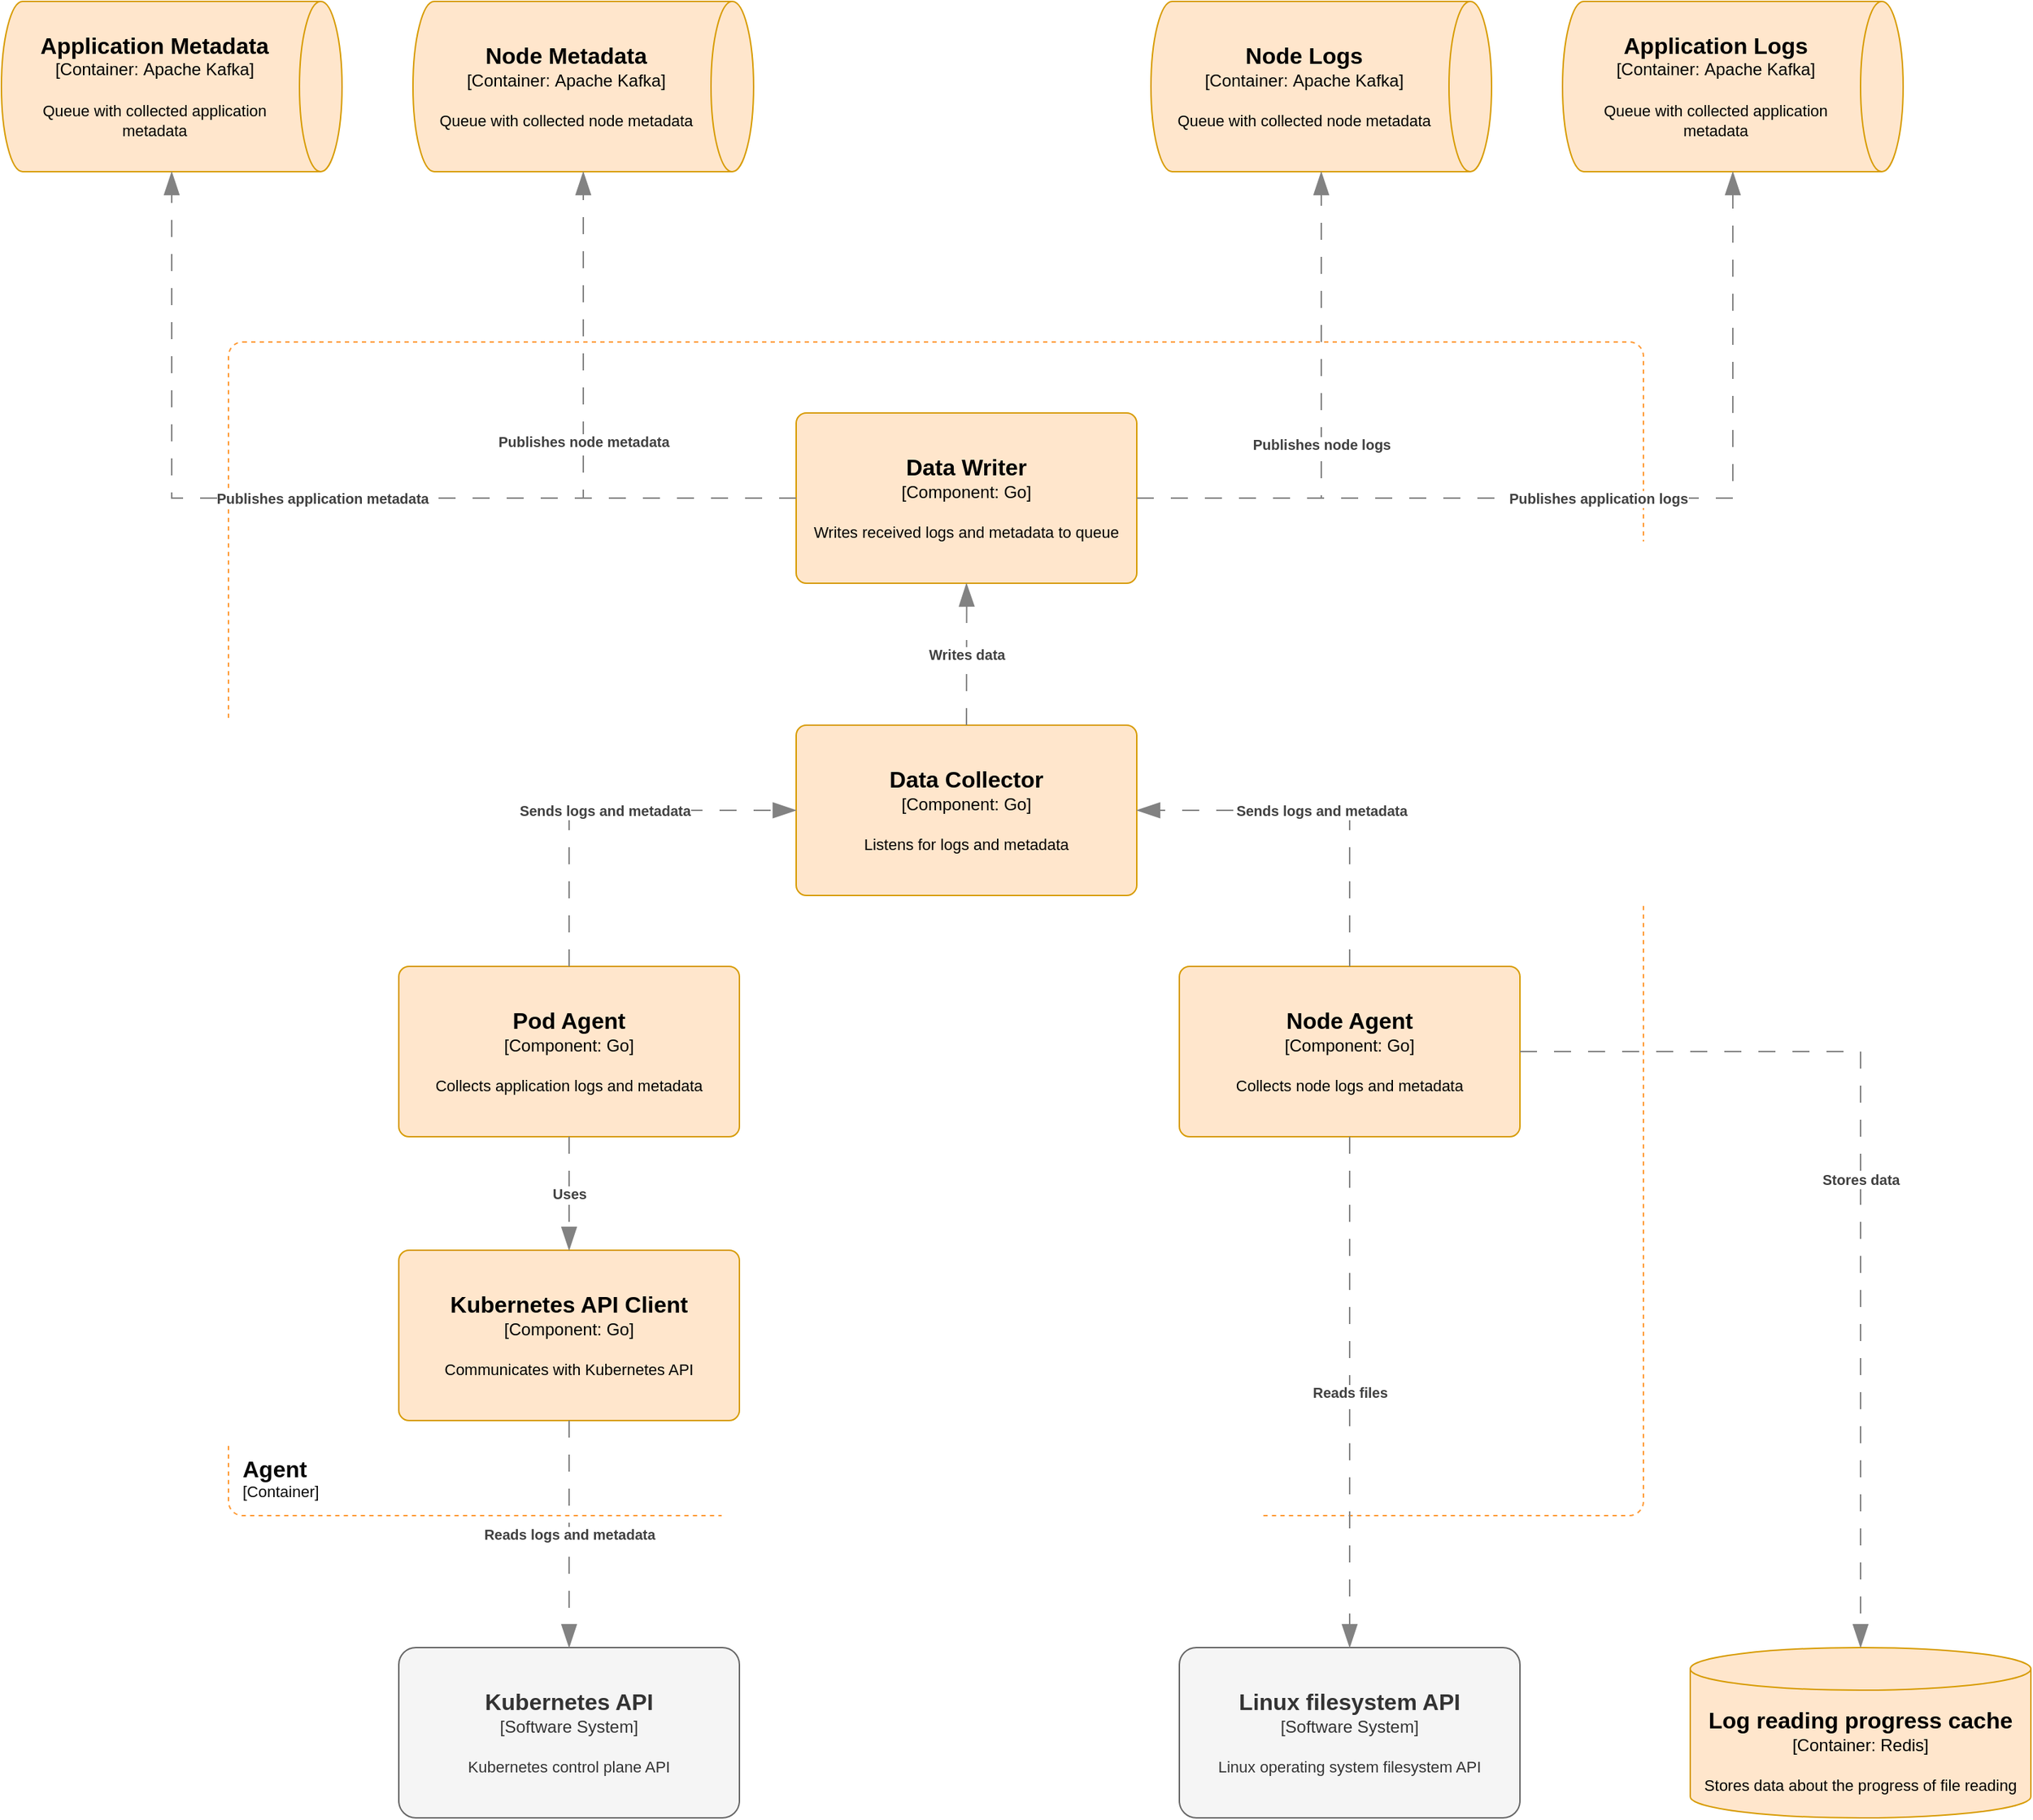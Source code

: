 <mxfile version="25.0.1">
  <diagram name="Page-1" id="PtCH_KIl5GSq2Rk0nF7b">
    <mxGraphModel dx="4165" dy="375" grid="1" gridSize="10" guides="1" tooltips="1" connect="1" arrows="1" fold="1" page="1" pageScale="1" pageWidth="850" pageHeight="1100" math="0" shadow="0">
      <root>
        <mxCell id="0" />
        <mxCell id="1" parent="0" />
        <object placeholders="1" c4Name="Pod Agent" c4Type="Component" c4Technology="Go" c4Description="Collects application logs and metadata" label="&lt;font style=&quot;font-size: 16px&quot;&gt;&lt;b&gt;%c4Name%&lt;/b&gt;&lt;/font&gt;&lt;div&gt;[%c4Type%: %c4Technology%]&lt;/div&gt;&lt;br&gt;&lt;div&gt;&lt;font style=&quot;font-size: 11px&quot;&gt;%c4Description%&lt;/font&gt;&lt;/div&gt;" id="3nTUWXC5oRUfeAMqLj_C-2">
          <mxCell style="rounded=1;whiteSpace=wrap;html=1;labelBackgroundColor=none;fillColor=#ffe6cc;align=center;arcSize=6;strokeColor=#d79b00;metaEdit=1;resizable=0;points=[[0.25,0,0],[0.5,0,0],[0.75,0,0],[1,0.25,0],[1,0.5,0],[1,0.75,0],[0.75,1,0],[0.5,1,0],[0.25,1,0],[0,0.75,0],[0,0.5,0],[0,0.25,0]];" parent="1" vertex="1">
            <mxGeometry x="-1080" y="2500" width="240" height="120" as="geometry" />
          </mxCell>
        </object>
        <object placeholders="1" c4Name="Data Collector" c4Type="Component" c4Technology="Go" c4Description="Listens for logs and metadata" label="&lt;font style=&quot;font-size: 16px&quot;&gt;&lt;b&gt;%c4Name%&lt;/b&gt;&lt;/font&gt;&lt;div&gt;[%c4Type%: %c4Technology%]&lt;/div&gt;&lt;br&gt;&lt;div&gt;&lt;font style=&quot;font-size: 11px&quot;&gt;%c4Description%&lt;/font&gt;&lt;/div&gt;" id="3nTUWXC5oRUfeAMqLj_C-3">
          <mxCell style="rounded=1;whiteSpace=wrap;html=1;labelBackgroundColor=none;fillColor=#ffe6cc;align=center;arcSize=6;strokeColor=#d79b00;metaEdit=1;resizable=0;points=[[0.25,0,0],[0.5,0,0],[0.75,0,0],[1,0.25,0],[1,0.5,0],[1,0.75,0],[0.75,1,0],[0.5,1,0],[0.25,1,0],[0,0.75,0],[0,0.5,0],[0,0.25,0]];" parent="1" vertex="1">
            <mxGeometry x="-800" y="2330" width="240" height="120" as="geometry" />
          </mxCell>
        </object>
        <object placeholders="1" c4Name="Node Metadata" c4Type="Container" c4Technology="Apache Kafka" c4Description="Queue with collected node metadata" label="&lt;font style=&quot;font-size: 16px&quot;&gt;&lt;b&gt;%c4Name%&lt;/b&gt;&lt;/font&gt;&lt;div&gt;[%c4Type%:&amp;nbsp;%c4Technology%]&lt;/div&gt;&lt;br&gt;&lt;div&gt;&lt;font style=&quot;font-size: 11px&quot;&gt;&lt;font&gt;%c4Description%&lt;/font&gt;&lt;/font&gt;&lt;/div&gt;" id="3nTUWXC5oRUfeAMqLj_C-4">
          <mxCell style="shape=cylinder3;size=15;direction=south;whiteSpace=wrap;html=1;boundedLbl=1;rounded=0;labelBackgroundColor=none;fontSize=12;align=center;metaEdit=1;points=[[0.5,0,0],[1,0.25,0],[1,0.5,0],[1,0.75,0],[0.5,1,0],[0,0.75,0],[0,0.5,0],[0,0.25,0]];resizable=0;fillColor=#ffe6cc;strokeColor=#d79b00;" parent="1" vertex="1">
            <mxGeometry x="-1070" y="1820" width="240" height="120" as="geometry" />
          </mxCell>
        </object>
        <object placeholders="1" c4Name="Agent" c4Type="SystemScopeBoundary" c4Application="Container" label="&lt;font style=&quot;font-size: 16px&quot;&gt;&lt;b&gt;&lt;div style=&quot;text-align: left&quot;&gt;%c4Name%&lt;/div&gt;&lt;/b&gt;&lt;/font&gt;&lt;div style=&quot;text-align: left&quot;&gt;[%c4Application%]&lt;/div&gt;" id="3nTUWXC5oRUfeAMqLj_C-5">
          <mxCell style="rounded=1;fontSize=11;whiteSpace=wrap;html=1;dashed=1;arcSize=20;fillColor=none;strokeColor=#FF9933;labelBackgroundColor=none;align=left;verticalAlign=bottom;labelBorderColor=none;spacingTop=0;spacing=10;metaEdit=1;rotatable=0;perimeter=rectanglePerimeter;labelPadding=0;allowArrows=0;connectable=0;expand=0;recursiveResize=0;editable=1;pointerEvents=0;absoluteArcSize=1;points=[[0.25,0,0],[0.5,0,0],[0.75,0,0],[1,0.25,0],[1,0.5,0],[1,0.75,0],[0.75,1,0],[0.5,1,0],[0.25,1,0],[0,0.75,0],[0,0.5,0],[0,0.25,0]];fontColor=#080808;" parent="1" vertex="1">
            <mxGeometry x="-1200" y="2060" width="997" height="827" as="geometry" />
          </mxCell>
        </object>
        <object placeholders="1" c4Name="Application Metadata" c4Type="Container" c4Technology="Apache Kafka" c4Description="Queue with collected application metadata" label="&lt;font style=&quot;font-size: 16px&quot;&gt;&lt;b&gt;%c4Name%&lt;/b&gt;&lt;/font&gt;&lt;div&gt;[%c4Type%:&amp;nbsp;%c4Technology%]&lt;/div&gt;&lt;br&gt;&lt;div&gt;&lt;font style=&quot;font-size: 11px&quot;&gt;&lt;font&gt;%c4Description%&lt;/font&gt;&lt;/font&gt;&lt;/div&gt;" id="3nTUWXC5oRUfeAMqLj_C-6">
          <mxCell style="shape=cylinder3;size=15;direction=south;whiteSpace=wrap;html=1;boundedLbl=1;rounded=0;labelBackgroundColor=none;fillColor=#ffe6cc;fontSize=12;align=center;strokeColor=#d79b00;metaEdit=1;points=[[0.5,0,0],[1,0.25,0],[1,0.5,0],[1,0.75,0],[0.5,1,0],[0,0.75,0],[0,0.5,0],[0,0.25,0]];resizable=0;" parent="1" vertex="1">
            <mxGeometry x="-1360" y="1820" width="240" height="120" as="geometry" />
          </mxCell>
        </object>
        <object placeholders="1" c4Name="Kubernetes API Client" c4Type="Component" c4Technology="Go" c4Description="Communicates with Kubernetes API" label="&lt;font style=&quot;font-size: 16px&quot;&gt;&lt;b&gt;%c4Name%&lt;/b&gt;&lt;/font&gt;&lt;div&gt;[%c4Type%: %c4Technology%]&lt;/div&gt;&lt;br&gt;&lt;div&gt;&lt;font style=&quot;font-size: 11px&quot;&gt;%c4Description%&lt;/font&gt;&lt;/div&gt;" id="3nTUWXC5oRUfeAMqLj_C-8">
          <mxCell style="rounded=1;whiteSpace=wrap;html=1;labelBackgroundColor=none;fillColor=#ffe6cc;align=center;arcSize=6;strokeColor=#d79b00;metaEdit=1;resizable=0;points=[[0.25,0,0],[0.5,0,0],[0.75,0,0],[1,0.25,0],[1,0.5,0],[1,0.75,0],[0.75,1,0],[0.5,1,0],[0.25,1,0],[0,0.75,0],[0,0.5,0],[0,0.25,0]];" parent="1" vertex="1">
            <mxGeometry x="-1080" y="2700" width="240" height="120" as="geometry" />
          </mxCell>
        </object>
        <object placeholders="1" c4Name="Log reading progress cache" c4Type="Container" c4Technology="Redis" c4Description="Stores data about the progress of file reading" label="&lt;font style=&quot;font-size: 16px&quot;&gt;&lt;b&gt;%c4Name%&lt;/b&gt;&lt;/font&gt;&lt;div&gt;[%c4Type%:&amp;nbsp;%c4Technology%]&lt;/div&gt;&lt;br&gt;&lt;div&gt;&lt;font style=&quot;font-size: 11px&quot;&gt;&lt;font&gt;%c4Description%&lt;/font&gt;&lt;/font&gt;&lt;/div&gt;" id="3nTUWXC5oRUfeAMqLj_C-9">
          <mxCell style="shape=cylinder3;size=15;whiteSpace=wrap;html=1;boundedLbl=1;rounded=0;labelBackgroundColor=none;fillColor=#ffe6cc;fontSize=12;align=center;strokeColor=#d79b00;metaEdit=1;points=[[0.5,0,0],[1,0.25,0],[1,0.5,0],[1,0.75,0],[0.5,1,0],[0,0.75,0],[0,0.5,0],[0,0.25,0]];resizable=0;" parent="1" vertex="1">
            <mxGeometry x="-170" y="2980" width="240" height="120" as="geometry" />
          </mxCell>
        </object>
        <object placeholders="1" c4Name="Kubernetes API" c4Type="Software System" c4Description="Kubernetes control plane API" label="&lt;font style=&quot;font-size: 16px&quot;&gt;&lt;b&gt;%c4Name%&lt;/b&gt;&lt;/font&gt;&lt;div&gt;[%c4Type%]&lt;/div&gt;&lt;br&gt;&lt;div&gt;&lt;font style=&quot;font-size: 11px&quot;&gt;&lt;font&gt;%c4Description%&lt;/font&gt;&lt;/font&gt;&lt;/div&gt;" id="3nTUWXC5oRUfeAMqLj_C-10">
          <mxCell style="rounded=1;whiteSpace=wrap;html=1;labelBackgroundColor=none;fillColor=#f5f5f5;fontColor=#333333;align=center;arcSize=10;strokeColor=#666666;metaEdit=1;resizable=0;points=[[0.25,0,0],[0.5,0,0],[0.75,0,0],[1,0.25,0],[1,0.5,0],[1,0.75,0],[0.75,1,0],[0.5,1,0],[0.25,1,0],[0,0.75,0],[0,0.5,0],[0,0.25,0]];" parent="1" vertex="1">
            <mxGeometry x="-1080" y="2980" width="240" height="120" as="geometry" />
          </mxCell>
        </object>
        <object placeholders="1" c4Name="Linux filesystem API" c4Type="Software System" c4Description="Linux operating system filesystem API" label="&lt;font style=&quot;font-size: 16px&quot;&gt;&lt;b&gt;%c4Name%&lt;/b&gt;&lt;/font&gt;&lt;div&gt;[%c4Type%]&lt;/div&gt;&lt;br&gt;&lt;div&gt;&lt;font style=&quot;font-size: 11px&quot;&gt;&lt;font&gt;%c4Description%&lt;/font&gt;&lt;/font&gt;&lt;/div&gt;" id="3nTUWXC5oRUfeAMqLj_C-11">
          <mxCell style="rounded=1;whiteSpace=wrap;html=1;labelBackgroundColor=none;fillColor=#f5f5f5;align=center;arcSize=10;strokeColor=#666666;metaEdit=1;resizable=0;points=[[0.25,0,0],[0.5,0,0],[0.75,0,0],[1,0.25,0],[1,0.5,0],[1,0.75,0],[0.75,1,0],[0.5,1,0],[0.25,1,0],[0,0.75,0],[0,0.5,0],[0,0.25,0]];fontColor=#333333;" parent="1" vertex="1">
            <mxGeometry x="-530" y="2980" width="240" height="120" as="geometry" />
          </mxCell>
        </object>
        <object placeholders="1" c4Name="Node Agent" c4Type="Component" c4Technology="Go" c4Description="Collects node logs and metadata" label="&lt;font style=&quot;font-size: 16px&quot;&gt;&lt;b&gt;%c4Name%&lt;/b&gt;&lt;/font&gt;&lt;div&gt;[%c4Type%: %c4Technology%]&lt;/div&gt;&lt;br&gt;&lt;div&gt;&lt;font style=&quot;font-size: 11px&quot;&gt;%c4Description%&lt;/font&gt;&lt;/div&gt;" id="3nTUWXC5oRUfeAMqLj_C-13">
          <mxCell style="rounded=1;whiteSpace=wrap;html=1;labelBackgroundColor=none;fillColor=#ffe6cc;align=center;arcSize=6;strokeColor=#d79b00;metaEdit=1;resizable=0;points=[[0.25,0,0],[0.5,0,0],[0.75,0,0],[1,0.25,0],[1,0.5,0],[1,0.75,0],[0.75,1,0],[0.5,1,0],[0.25,1,0],[0,0.75,0],[0,0.5,0],[0,0.25,0]];" parent="1" vertex="1">
            <mxGeometry x="-530" y="2500" width="240" height="120" as="geometry" />
          </mxCell>
        </object>
        <object placeholders="1" c4Name="Application Logs" c4Type="Container" c4Technology="Apache Kafka" c4Description="Queue with collected application metadata" label="&lt;font style=&quot;font-size: 16px&quot;&gt;&lt;b&gt;%c4Name%&lt;/b&gt;&lt;/font&gt;&lt;div&gt;[%c4Type%:&amp;nbsp;%c4Technology%]&lt;/div&gt;&lt;br&gt;&lt;div&gt;&lt;font style=&quot;font-size: 11px&quot;&gt;&lt;font&gt;%c4Description%&lt;/font&gt;&lt;/font&gt;&lt;/div&gt;" id="3nTUWXC5oRUfeAMqLj_C-14">
          <mxCell style="shape=cylinder3;size=15;direction=south;whiteSpace=wrap;html=1;boundedLbl=1;rounded=0;labelBackgroundColor=none;fontSize=12;align=center;metaEdit=1;points=[[0.5,0,0],[1,0.25,0],[1,0.5,0],[1,0.75,0],[0.5,1,0],[0,0.75,0],[0,0.5,0],[0,0.25,0]];resizable=0;fillColor=#ffe6cc;strokeColor=#d79b00;" parent="1" vertex="1">
            <mxGeometry x="-260" y="1820" width="240" height="120" as="geometry" />
          </mxCell>
        </object>
        <object placeholders="1" c4Name="Node Logs" c4Type="Container" c4Technology="Apache Kafka" c4Description="Queue with collected node metadata" label="&lt;font style=&quot;font-size: 16px&quot;&gt;&lt;b&gt;%c4Name%&lt;/b&gt;&lt;/font&gt;&lt;div&gt;[%c4Type%:&amp;nbsp;%c4Technology%]&lt;/div&gt;&lt;br&gt;&lt;div&gt;&lt;font style=&quot;font-size: 11px&quot;&gt;&lt;font&gt;%c4Description%&lt;/font&gt;&lt;/font&gt;&lt;/div&gt;" id="3nTUWXC5oRUfeAMqLj_C-15">
          <mxCell style="shape=cylinder3;size=15;direction=south;whiteSpace=wrap;html=1;boundedLbl=1;rounded=0;labelBackgroundColor=none;fontSize=12;align=center;metaEdit=1;points=[[0.5,0,0],[1,0.25,0],[1,0.5,0],[1,0.75,0],[0.5,1,0],[0,0.75,0],[0,0.5,0],[0,0.25,0]];resizable=0;fillColor=#ffe6cc;strokeColor=#d79b00;" parent="1" vertex="1">
            <mxGeometry x="-550" y="1820" width="240" height="120" as="geometry" />
          </mxCell>
        </object>
        <object placeholders="1" c4Name="Data Writer" c4Type="Component" c4Technology="Go" c4Description="Writes received logs and metadata to queue" label="&lt;font style=&quot;font-size: 16px&quot;&gt;&lt;b&gt;%c4Name%&lt;/b&gt;&lt;/font&gt;&lt;div&gt;[%c4Type%: %c4Technology%]&lt;/div&gt;&lt;br&gt;&lt;div&gt;&lt;font style=&quot;font-size: 11px&quot;&gt;%c4Description%&lt;/font&gt;&lt;/div&gt;" id="3nTUWXC5oRUfeAMqLj_C-16">
          <mxCell style="rounded=1;whiteSpace=wrap;html=1;labelBackgroundColor=none;fillColor=#ffe6cc;align=center;arcSize=6;strokeColor=#d79b00;metaEdit=1;resizable=0;points=[[0.25,0,0],[0.5,0,0],[0.75,0,0],[1,0.25,0],[1,0.5,0],[1,0.75,0],[0.75,1,0],[0.5,1,0],[0.25,1,0],[0,0.75,0],[0,0.5,0],[0,0.25,0]];" parent="1" vertex="1">
            <mxGeometry x="-800" y="2110" width="240" height="120" as="geometry" />
          </mxCell>
        </object>
        <object placeholders="1" c4Type="Relationship" c4Description="Publishes application metadata" label="&lt;div style=&quot;text-align: left&quot;&gt;&lt;div style=&quot;text-align: center&quot;&gt;&lt;b&gt;%c4Description%&lt;/b&gt;&lt;/div&gt;" id="RbSuyv3tBSG1-UdFpEmT-8">
          <mxCell style="endArrow=blockThin;html=1;fontSize=10;fontColor=#404040;strokeWidth=1;endFill=1;strokeColor=#828282;elbow=vertical;metaEdit=1;endSize=14;startSize=14;jumpStyle=arc;jumpSize=16;rounded=0;edgeStyle=orthogonalEdgeStyle;entryX=1;entryY=0.5;entryDx=0;entryDy=0;entryPerimeter=0;exitX=0;exitY=0.5;exitDx=0;exitDy=0;exitPerimeter=0;dashed=1;dashPattern=12 12;" edge="1" parent="1" source="3nTUWXC5oRUfeAMqLj_C-16" target="3nTUWXC5oRUfeAMqLj_C-6">
            <mxGeometry x="-0.001" width="240" relative="1" as="geometry">
              <mxPoint x="-1120" y="2210" as="sourcePoint" />
              <mxPoint x="-880" y="2210" as="targetPoint" />
              <mxPoint as="offset" />
            </mxGeometry>
          </mxCell>
        </object>
        <object placeholders="1" c4Type="Relationship" c4Description="Publishes node logs" label="&lt;div style=&quot;text-align: left&quot;&gt;&lt;div style=&quot;text-align: center&quot;&gt;&lt;b&gt;%c4Description%&lt;/b&gt;&lt;/div&gt;" id="RbSuyv3tBSG1-UdFpEmT-10">
          <mxCell style="endArrow=blockThin;html=1;fontSize=10;fontColor=#404040;strokeWidth=1;endFill=1;strokeColor=#828282;elbow=vertical;metaEdit=1;endSize=14;startSize=14;jumpStyle=arc;jumpSize=16;rounded=0;edgeStyle=orthogonalEdgeStyle;entryX=1;entryY=0.5;entryDx=0;entryDy=0;entryPerimeter=0;exitX=1;exitY=0.5;exitDx=0;exitDy=0;exitPerimeter=0;dashed=1;dashPattern=12 12;" edge="1" parent="1" source="3nTUWXC5oRUfeAMqLj_C-16" target="3nTUWXC5oRUfeAMqLj_C-15">
            <mxGeometry x="-0.061" width="240" relative="1" as="geometry">
              <mxPoint x="-760" y="2180" as="sourcePoint" />
              <mxPoint x="-520" y="2180" as="targetPoint" />
              <mxPoint y="1" as="offset" />
            </mxGeometry>
          </mxCell>
        </object>
        <object placeholders="1" c4Type="Relationship" c4Description="Publishes application logs" label="&lt;div style=&quot;text-align: left&quot;&gt;&lt;div style=&quot;text-align: center&quot;&gt;&lt;b&gt;%c4Description%&lt;/b&gt;&lt;/div&gt;" id="RbSuyv3tBSG1-UdFpEmT-11">
          <mxCell style="endArrow=blockThin;html=1;fontSize=10;fontColor=#404040;strokeWidth=1;endFill=1;strokeColor=#828282;elbow=vertical;metaEdit=1;endSize=14;startSize=14;jumpStyle=arc;jumpSize=16;rounded=0;edgeStyle=orthogonalEdgeStyle;entryX=1;entryY=0.5;entryDx=0;entryDy=0;entryPerimeter=0;exitX=1;exitY=0.5;exitDx=0;exitDy=0;exitPerimeter=0;dashed=1;dashPattern=12 12;" edge="1" parent="1" source="3nTUWXC5oRUfeAMqLj_C-16" target="3nTUWXC5oRUfeAMqLj_C-14">
            <mxGeometry width="240" relative="1" as="geometry">
              <mxPoint x="-760" y="2180" as="sourcePoint" />
              <mxPoint x="-520" y="2180" as="targetPoint" />
              <mxPoint as="offset" />
            </mxGeometry>
          </mxCell>
        </object>
        <object placeholders="1" c4Type="Relationship" c4Description="Publishes node metadata" label="&lt;div style=&quot;text-align: left&quot;&gt;&lt;div style=&quot;text-align: center&quot;&gt;&lt;b&gt;%c4Description%&lt;/b&gt;&lt;/div&gt;" id="RbSuyv3tBSG1-UdFpEmT-16">
          <mxCell style="endArrow=blockThin;html=1;fontSize=10;fontColor=#404040;strokeWidth=1;endFill=1;strokeColor=#828282;elbow=vertical;metaEdit=1;endSize=14;startSize=14;jumpStyle=arc;jumpSize=16;rounded=0;edgeStyle=orthogonalEdgeStyle;entryX=1;entryY=0.5;entryDx=0;entryDy=0;entryPerimeter=0;exitX=0;exitY=0.5;exitDx=0;exitDy=0;exitPerimeter=0;dashed=1;dashPattern=12 12;" edge="1" parent="1" source="3nTUWXC5oRUfeAMqLj_C-16" target="3nTUWXC5oRUfeAMqLj_C-4">
            <mxGeometry width="240" relative="1" as="geometry">
              <mxPoint x="-1050" y="2250" as="sourcePoint" />
              <mxPoint x="-810" y="2250" as="targetPoint" />
            </mxGeometry>
          </mxCell>
        </object>
        <object placeholders="1" c4Type="Relationship" c4Description="Writes data" label="&lt;div style=&quot;text-align: left&quot;&gt;&lt;div style=&quot;text-align: center&quot;&gt;&lt;b&gt;%c4Description%&lt;/b&gt;&lt;/div&gt;" id="RbSuyv3tBSG1-UdFpEmT-18">
          <mxCell style="endArrow=blockThin;html=1;fontSize=10;fontColor=#404040;strokeWidth=1;endFill=1;strokeColor=#828282;elbow=vertical;metaEdit=1;endSize=14;startSize=14;jumpStyle=arc;jumpSize=16;rounded=0;edgeStyle=orthogonalEdgeStyle;entryX=0.5;entryY=1;entryDx=0;entryDy=0;entryPerimeter=0;dashed=1;dashPattern=12 12;" edge="1" parent="1" target="3nTUWXC5oRUfeAMqLj_C-16">
            <mxGeometry x="0.007" width="240" relative="1" as="geometry">
              <mxPoint x="-680" y="2330" as="sourcePoint" />
              <mxPoint x="-640" y="2350" as="targetPoint" />
              <mxPoint as="offset" />
            </mxGeometry>
          </mxCell>
        </object>
        <object placeholders="1" c4Type="Relationship" c4Description="Sends logs and metadata" label="&lt;div style=&quot;text-align: left&quot;&gt;&lt;div style=&quot;text-align: center&quot;&gt;&lt;b&gt;%c4Description%&lt;/b&gt;&lt;/div&gt;" id="RbSuyv3tBSG1-UdFpEmT-19">
          <mxCell style="endArrow=blockThin;html=1;fontSize=10;fontColor=#404040;strokeWidth=1;endFill=1;strokeColor=#828282;elbow=vertical;metaEdit=1;endSize=14;startSize=14;jumpStyle=arc;jumpSize=16;rounded=0;edgeStyle=orthogonalEdgeStyle;exitX=0.5;exitY=0;exitDx=0;exitDy=0;exitPerimeter=0;entryX=1;entryY=0.5;entryDx=0;entryDy=0;entryPerimeter=0;dashed=1;dashPattern=12 12;" edge="1" parent="1" source="3nTUWXC5oRUfeAMqLj_C-13" target="3nTUWXC5oRUfeAMqLj_C-3">
            <mxGeometry width="240" relative="1" as="geometry">
              <mxPoint x="-950" y="2350" as="sourcePoint" />
              <mxPoint x="-710" y="2350" as="targetPoint" />
            </mxGeometry>
          </mxCell>
        </object>
        <object placeholders="1" c4Type="Relationship" c4Description="Sends logs and metadata" label="&lt;div style=&quot;text-align: left&quot;&gt;&lt;div style=&quot;text-align: center&quot;&gt;&lt;b&gt;%c4Description%&lt;/b&gt;&lt;/div&gt;" id="RbSuyv3tBSG1-UdFpEmT-20">
          <mxCell style="endArrow=blockThin;html=1;fontSize=10;fontColor=#404040;strokeWidth=1;endFill=1;strokeColor=#828282;elbow=vertical;metaEdit=1;endSize=14;startSize=14;jumpStyle=arc;jumpSize=16;rounded=0;edgeStyle=orthogonalEdgeStyle;exitX=0.5;exitY=0;exitDx=0;exitDy=0;exitPerimeter=0;entryX=0;entryY=0.5;entryDx=0;entryDy=0;entryPerimeter=0;dashed=1;dashPattern=12 12;" edge="1" parent="1" source="3nTUWXC5oRUfeAMqLj_C-2" target="3nTUWXC5oRUfeAMqLj_C-3">
            <mxGeometry width="240" relative="1" as="geometry">
              <mxPoint x="-950" y="2350" as="sourcePoint" />
              <mxPoint x="-710" y="2350" as="targetPoint" />
            </mxGeometry>
          </mxCell>
        </object>
        <object placeholders="1" c4Type="Relationship" c4Description="Stores data" label="&lt;div style=&quot;text-align: left&quot;&gt;&lt;div style=&quot;text-align: center&quot;&gt;&lt;b&gt;%c4Description%&lt;/b&gt;&lt;/div&gt;" id="RbSuyv3tBSG1-UdFpEmT-21">
          <mxCell style="endArrow=blockThin;html=1;fontSize=10;fontColor=#404040;strokeWidth=1;endFill=1;strokeColor=#828282;elbow=vertical;metaEdit=1;endSize=14;startSize=14;jumpStyle=arc;jumpSize=16;rounded=0;edgeStyle=orthogonalEdgeStyle;entryX=0.5;entryY=0;entryDx=0;entryDy=0;entryPerimeter=0;exitX=1;exitY=0.5;exitDx=0;exitDy=0;exitPerimeter=0;dashed=1;dashPattern=12 12;" edge="1" parent="1" source="3nTUWXC5oRUfeAMqLj_C-13" target="3nTUWXC5oRUfeAMqLj_C-9">
            <mxGeometry width="240" relative="1" as="geometry">
              <mxPoint x="-380" y="2620" as="sourcePoint" />
              <mxPoint x="-140" y="2620" as="targetPoint" />
            </mxGeometry>
          </mxCell>
        </object>
        <object placeholders="1" c4Type="Relationship" c4Description="Reads files" label="&lt;div style=&quot;text-align: left&quot;&gt;&lt;div style=&quot;text-align: center&quot;&gt;&lt;b&gt;%c4Description%&lt;/b&gt;&lt;/div&gt;" id="RbSuyv3tBSG1-UdFpEmT-22">
          <mxCell style="endArrow=blockThin;html=1;fontSize=10;fontColor=#404040;strokeWidth=1;endFill=1;strokeColor=#828282;elbow=vertical;metaEdit=1;endSize=14;startSize=14;jumpStyle=arc;jumpSize=16;rounded=0;edgeStyle=orthogonalEdgeStyle;entryX=0.5;entryY=0;entryDx=0;entryDy=0;entryPerimeter=0;dashed=1;dashPattern=12 12;" edge="1" parent="1" source="3nTUWXC5oRUfeAMqLj_C-13" target="3nTUWXC5oRUfeAMqLj_C-11">
            <mxGeometry width="240" relative="1" as="geometry">
              <mxPoint x="-380" y="2620" as="sourcePoint" />
              <mxPoint x="-140" y="2620" as="targetPoint" />
            </mxGeometry>
          </mxCell>
        </object>
        <object placeholders="1" c4Type="Relationship" c4Description="Uses" label="&lt;div style=&quot;text-align: left&quot;&gt;&lt;div style=&quot;text-align: center&quot;&gt;&lt;b&gt;%c4Description%&lt;/b&gt;&lt;/div&gt;" id="RbSuyv3tBSG1-UdFpEmT-23">
          <mxCell style="endArrow=blockThin;html=1;fontSize=10;fontColor=#404040;strokeWidth=1;endFill=1;strokeColor=#828282;elbow=vertical;metaEdit=1;endSize=14;startSize=14;jumpStyle=arc;jumpSize=16;rounded=0;edgeStyle=orthogonalEdgeStyle;entryX=0.5;entryY=0;entryDx=0;entryDy=0;entryPerimeter=0;exitX=0.5;exitY=1;exitDx=0;exitDy=0;exitPerimeter=0;dashed=1;dashPattern=12 12;" edge="1" parent="1" source="3nTUWXC5oRUfeAMqLj_C-2" target="3nTUWXC5oRUfeAMqLj_C-8">
            <mxGeometry width="240" relative="1" as="geometry">
              <mxPoint x="-680" y="2700" as="sourcePoint" />
              <mxPoint x="-440" y="2700" as="targetPoint" />
            </mxGeometry>
          </mxCell>
        </object>
        <object placeholders="1" c4Type="Relationship" c4Description="Reads logs and metadata" label="&lt;div style=&quot;text-align: left&quot;&gt;&lt;div style=&quot;text-align: center&quot;&gt;&lt;b&gt;%c4Description%&lt;/b&gt;&lt;/div&gt;" id="RbSuyv3tBSG1-UdFpEmT-24">
          <mxCell style="endArrow=blockThin;html=1;fontSize=10;fontColor=#404040;strokeWidth=1;endFill=1;strokeColor=#828282;elbow=vertical;metaEdit=1;endSize=14;startSize=14;jumpStyle=arc;jumpSize=16;rounded=0;edgeStyle=orthogonalEdgeStyle;entryX=0.5;entryY=0;entryDx=0;entryDy=0;entryPerimeter=0;exitX=0.5;exitY=1;exitDx=0;exitDy=0;exitPerimeter=0;dashed=1;dashPattern=12 12;" edge="1" parent="1" source="3nTUWXC5oRUfeAMqLj_C-8" target="3nTUWXC5oRUfeAMqLj_C-10">
            <mxGeometry x="-0.003" width="240" relative="1" as="geometry">
              <mxPoint x="-680" y="2700" as="sourcePoint" />
              <mxPoint x="-440" y="2700" as="targetPoint" />
              <mxPoint as="offset" />
            </mxGeometry>
          </mxCell>
        </object>
      </root>
    </mxGraphModel>
  </diagram>
</mxfile>
